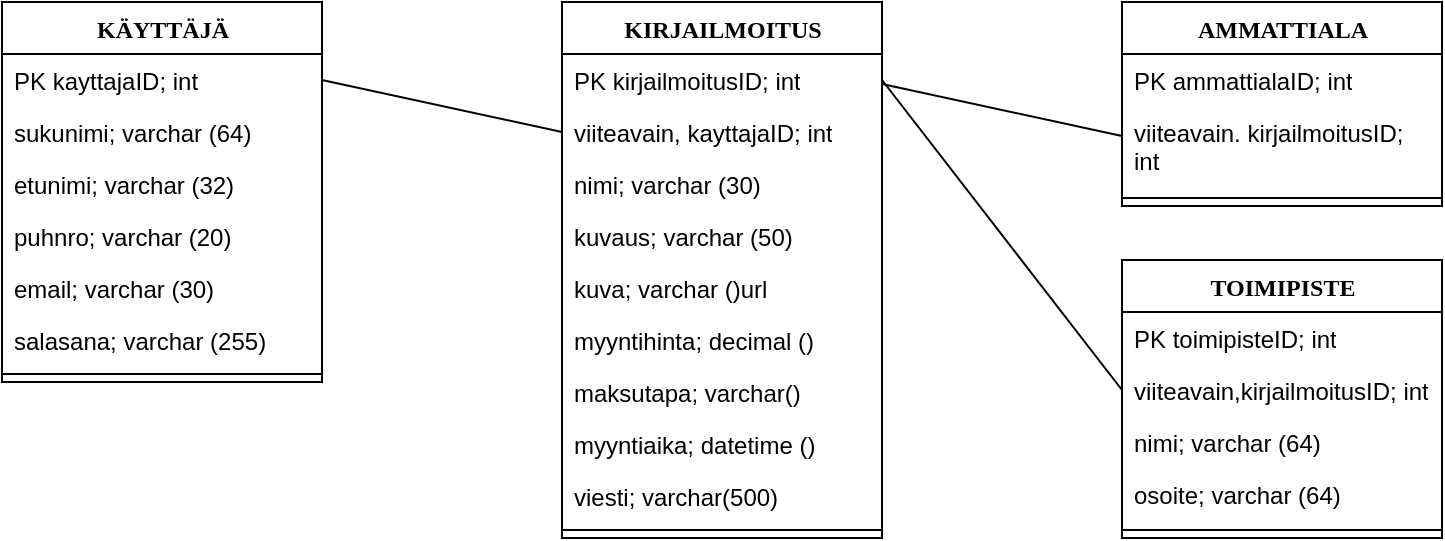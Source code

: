 <mxfile version="13.9.9" type="device"><diagram id="5ZrSNg2b8_fnkKhotmu5" name="Sivu-1"><mxGraphModel dx="1452" dy="585" grid="0" gridSize="10" guides="1" tooltips="1" connect="1" arrows="1" fold="1" page="1" pageScale="1" pageWidth="1169" pageHeight="827" math="0" shadow="0"><root><mxCell id="0"/><mxCell id="1" parent="0"/><mxCell id="l1SRWM8dynEXzY9cIv0_-2" value="KÄYTTÄJÄ" style="swimlane;html=1;fontStyle=1;align=center;verticalAlign=top;childLayout=stackLayout;horizontal=1;startSize=26;horizontalStack=0;resizeParent=1;resizeLast=0;collapsible=1;marginBottom=0;swimlaneFillColor=#ffffff;rounded=0;shadow=0;comic=0;labelBackgroundColor=none;strokeWidth=1;fillColor=none;fontFamily=Verdana;fontSize=12" parent="1" vertex="1"><mxGeometry x="40" y="80" width="160" height="190" as="geometry"/></mxCell><mxCell id="l1SRWM8dynEXzY9cIv0_-3" value="PK kayttajaID; int" style="text;html=1;strokeColor=none;fillColor=none;align=left;verticalAlign=top;spacingLeft=4;spacingRight=4;whiteSpace=wrap;overflow=hidden;rotatable=0;points=[[0,0.5],[1,0.5]];portConstraint=eastwest;" parent="l1SRWM8dynEXzY9cIv0_-2" vertex="1"><mxGeometry y="26" width="160" height="26" as="geometry"/></mxCell><mxCell id="l1SRWM8dynEXzY9cIv0_-4" value="sukunimi; varchar (64)" style="text;html=1;strokeColor=none;fillColor=none;align=left;verticalAlign=top;spacingLeft=4;spacingRight=4;whiteSpace=wrap;overflow=hidden;rotatable=0;points=[[0,0.5],[1,0.5]];portConstraint=eastwest;" parent="l1SRWM8dynEXzY9cIv0_-2" vertex="1"><mxGeometry y="52" width="160" height="26" as="geometry"/></mxCell><mxCell id="l1SRWM8dynEXzY9cIv0_-5" value="etunimi; varchar (32)" style="text;html=1;strokeColor=none;fillColor=none;align=left;verticalAlign=top;spacingLeft=4;spacingRight=4;whiteSpace=wrap;overflow=hidden;rotatable=0;points=[[0,0.5],[1,0.5]];portConstraint=eastwest;" parent="l1SRWM8dynEXzY9cIv0_-2" vertex="1"><mxGeometry y="78" width="160" height="26" as="geometry"/></mxCell><mxCell id="l1SRWM8dynEXzY9cIv0_-6" value="puhnro; varchar (20)" style="text;html=1;strokeColor=none;fillColor=none;align=left;verticalAlign=top;spacingLeft=4;spacingRight=4;whiteSpace=wrap;overflow=hidden;rotatable=0;points=[[0,0.5],[1,0.5]];portConstraint=eastwest;" parent="l1SRWM8dynEXzY9cIv0_-2" vertex="1"><mxGeometry y="104" width="160" height="26" as="geometry"/></mxCell><mxCell id="l1SRWM8dynEXzY9cIv0_-7" value="email; varchar (30)" style="text;html=1;strokeColor=none;fillColor=none;align=left;verticalAlign=top;spacingLeft=4;spacingRight=4;whiteSpace=wrap;overflow=hidden;rotatable=0;points=[[0,0.5],[1,0.5]];portConstraint=eastwest;" parent="l1SRWM8dynEXzY9cIv0_-2" vertex="1"><mxGeometry y="130" width="160" height="26" as="geometry"/></mxCell><mxCell id="l1SRWM8dynEXzY9cIv0_-8" value="salasana; varchar (255)" style="text;html=1;strokeColor=none;fillColor=none;align=left;verticalAlign=top;spacingLeft=4;spacingRight=4;whiteSpace=wrap;overflow=hidden;rotatable=0;points=[[0,0.5],[1,0.5]];portConstraint=eastwest;" parent="l1SRWM8dynEXzY9cIv0_-2" vertex="1"><mxGeometry y="156" width="160" height="26" as="geometry"/></mxCell><mxCell id="l1SRWM8dynEXzY9cIv0_-9" value="" style="line;html=1;strokeWidth=1;fillColor=none;align=left;verticalAlign=middle;spacingTop=-1;spacingLeft=3;spacingRight=3;rotatable=0;labelPosition=right;points=[];portConstraint=eastwest;" parent="l1SRWM8dynEXzY9cIv0_-2" vertex="1"><mxGeometry y="182" width="160" height="8" as="geometry"/></mxCell><mxCell id="l1SRWM8dynEXzY9cIv0_-10" value="KIRJAILMOITUS" style="swimlane;html=1;fontStyle=1;align=center;verticalAlign=top;childLayout=stackLayout;horizontal=1;startSize=26;horizontalStack=0;resizeParent=1;resizeLast=0;collapsible=1;marginBottom=0;swimlaneFillColor=#ffffff;rounded=0;shadow=0;comic=0;labelBackgroundColor=none;strokeWidth=1;fillColor=none;fontFamily=Verdana;fontSize=12" parent="1" vertex="1"><mxGeometry x="320" y="80" width="160" height="268" as="geometry"/></mxCell><mxCell id="l1SRWM8dynEXzY9cIv0_-11" value="PK kirjailmoitusID; int" style="text;html=1;strokeColor=none;fillColor=none;align=left;verticalAlign=top;spacingLeft=4;spacingRight=4;whiteSpace=wrap;overflow=hidden;rotatable=0;points=[[0,0.5],[1,0.5]];portConstraint=eastwest;" parent="l1SRWM8dynEXzY9cIv0_-10" vertex="1"><mxGeometry y="26" width="160" height="26" as="geometry"/></mxCell><mxCell id="l1SRWM8dynEXzY9cIv0_-12" value="viiteavain, kayttajaID; int" style="text;html=1;strokeColor=none;fillColor=none;align=left;verticalAlign=top;spacingLeft=4;spacingRight=4;whiteSpace=wrap;overflow=hidden;rotatable=0;points=[[0,0.5],[1,0.5]];portConstraint=eastwest;" parent="l1SRWM8dynEXzY9cIv0_-10" vertex="1"><mxGeometry y="52" width="160" height="26" as="geometry"/></mxCell><mxCell id="l1SRWM8dynEXzY9cIv0_-13" value="nimi; varchar (30)" style="text;html=1;strokeColor=none;fillColor=none;align=left;verticalAlign=top;spacingLeft=4;spacingRight=4;whiteSpace=wrap;overflow=hidden;rotatable=0;points=[[0,0.5],[1,0.5]];portConstraint=eastwest;" parent="l1SRWM8dynEXzY9cIv0_-10" vertex="1"><mxGeometry y="78" width="160" height="26" as="geometry"/></mxCell><mxCell id="l1SRWM8dynEXzY9cIv0_-14" value="kuvaus; varchar (50)" style="text;html=1;strokeColor=none;fillColor=none;align=left;verticalAlign=top;spacingLeft=4;spacingRight=4;whiteSpace=wrap;overflow=hidden;rotatable=0;points=[[0,0.5],[1,0.5]];portConstraint=eastwest;" parent="l1SRWM8dynEXzY9cIv0_-10" vertex="1"><mxGeometry y="104" width="160" height="26" as="geometry"/></mxCell><mxCell id="l1SRWM8dynEXzY9cIv0_-15" value="kuva; varchar ()url" style="text;html=1;strokeColor=none;fillColor=none;align=left;verticalAlign=top;spacingLeft=4;spacingRight=4;whiteSpace=wrap;overflow=hidden;rotatable=0;points=[[0,0.5],[1,0.5]];portConstraint=eastwest;" parent="l1SRWM8dynEXzY9cIv0_-10" vertex="1"><mxGeometry y="130" width="160" height="26" as="geometry"/></mxCell><mxCell id="L8QeGIYgoe3Eb-8jJN9z-1" value="myyntihinta; decimal ()" style="text;html=1;strokeColor=none;fillColor=none;align=left;verticalAlign=top;spacingLeft=4;spacingRight=4;whiteSpace=wrap;overflow=hidden;rotatable=0;points=[[0,0.5],[1,0.5]];portConstraint=eastwest;" parent="l1SRWM8dynEXzY9cIv0_-10" vertex="1"><mxGeometry y="156" width="160" height="26" as="geometry"/></mxCell><mxCell id="ZqAFYEobGVzFtTH6OmVE-1" value="maksutapa; varchar()" style="text;html=1;strokeColor=none;fillColor=none;align=left;verticalAlign=top;spacingLeft=4;spacingRight=4;whiteSpace=wrap;overflow=hidden;rotatable=0;points=[[0,0.5],[1,0.5]];portConstraint=eastwest;" vertex="1" parent="l1SRWM8dynEXzY9cIv0_-10"><mxGeometry y="182" width="160" height="26" as="geometry"/></mxCell><mxCell id="l1SRWM8dynEXzY9cIv0_-17" value="myyntiaika; datetime ()" style="text;html=1;strokeColor=none;fillColor=none;align=left;verticalAlign=top;spacingLeft=4;spacingRight=4;whiteSpace=wrap;overflow=hidden;rotatable=0;points=[[0,0.5],[1,0.5]];portConstraint=eastwest;" parent="l1SRWM8dynEXzY9cIv0_-10" vertex="1"><mxGeometry y="208" width="160" height="26" as="geometry"/></mxCell><mxCell id="ZqAFYEobGVzFtTH6OmVE-22" value="viesti; varchar(500)" style="text;html=1;strokeColor=none;fillColor=none;align=left;verticalAlign=top;spacingLeft=4;spacingRight=4;whiteSpace=wrap;overflow=hidden;rotatable=0;points=[[0,0.5],[1,0.5]];portConstraint=eastwest;" vertex="1" parent="l1SRWM8dynEXzY9cIv0_-10"><mxGeometry y="234" width="160" height="26" as="geometry"/></mxCell><mxCell id="l1SRWM8dynEXzY9cIv0_-19" value="" style="line;html=1;strokeWidth=1;fillColor=none;align=left;verticalAlign=middle;spacingTop=-1;spacingLeft=3;spacingRight=3;rotatable=0;labelPosition=right;points=[];portConstraint=eastwest;" parent="l1SRWM8dynEXzY9cIv0_-10" vertex="1"><mxGeometry y="260" width="160" height="8" as="geometry"/></mxCell><mxCell id="l1SRWM8dynEXzY9cIv0_-20" value="AMMATTIALA" style="swimlane;html=1;fontStyle=1;align=center;verticalAlign=top;childLayout=stackLayout;horizontal=1;startSize=26;horizontalStack=0;resizeParent=1;resizeLast=0;collapsible=1;marginBottom=0;swimlaneFillColor=#ffffff;rounded=0;shadow=0;comic=0;labelBackgroundColor=none;strokeWidth=1;fillColor=none;fontFamily=Verdana;fontSize=12" parent="1" vertex="1"><mxGeometry x="600" y="80" width="160" height="102" as="geometry"/></mxCell><mxCell id="l1SRWM8dynEXzY9cIv0_-21" value="PK ammattialaID; int" style="text;html=1;strokeColor=none;fillColor=none;align=left;verticalAlign=top;spacingLeft=4;spacingRight=4;whiteSpace=wrap;overflow=hidden;rotatable=0;points=[[0,0.5],[1,0.5]];portConstraint=eastwest;" parent="l1SRWM8dynEXzY9cIv0_-20" vertex="1"><mxGeometry y="26" width="160" height="26" as="geometry"/></mxCell><mxCell id="l1SRWM8dynEXzY9cIv0_-22" value="viiteavain. kirjailmoitusID; int" style="text;html=1;strokeColor=none;fillColor=none;align=left;verticalAlign=top;spacingLeft=4;spacingRight=4;whiteSpace=wrap;overflow=hidden;rotatable=0;points=[[0,0.5],[1,0.5]];portConstraint=eastwest;" parent="l1SRWM8dynEXzY9cIv0_-20" vertex="1"><mxGeometry y="52" width="160" height="42" as="geometry"/></mxCell><mxCell id="l1SRWM8dynEXzY9cIv0_-25" value="" style="line;html=1;strokeWidth=1;fillColor=none;align=left;verticalAlign=middle;spacingTop=-1;spacingLeft=3;spacingRight=3;rotatable=0;labelPosition=right;points=[];portConstraint=eastwest;" parent="l1SRWM8dynEXzY9cIv0_-20" vertex="1"><mxGeometry y="94" width="160" height="8" as="geometry"/></mxCell><mxCell id="Ue7X6dZ9rSFXPxlXtdAE-2" value="" style="endArrow=none;html=1;exitX=1;exitY=0.5;exitDx=0;exitDy=0;entryX=0;entryY=0.5;entryDx=0;entryDy=0;" parent="1" source="l1SRWM8dynEXzY9cIv0_-3" target="l1SRWM8dynEXzY9cIv0_-12" edge="1"><mxGeometry width="50" height="50" relative="1" as="geometry"><mxPoint x="336" y="282" as="sourcePoint"/><mxPoint x="386" y="232" as="targetPoint"/></mxGeometry></mxCell><mxCell id="ZqAFYEobGVzFtTH6OmVE-2" value="TOIMIPISTE" style="swimlane;html=1;fontStyle=1;align=center;verticalAlign=top;childLayout=stackLayout;horizontal=1;startSize=26;horizontalStack=0;resizeParent=1;resizeLast=0;collapsible=1;marginBottom=0;swimlaneFillColor=#ffffff;rounded=0;shadow=0;comic=0;labelBackgroundColor=none;strokeWidth=1;fillColor=none;fontFamily=Verdana;fontSize=12" vertex="1" parent="1"><mxGeometry x="600" y="209" width="160" height="139" as="geometry"/></mxCell><mxCell id="ZqAFYEobGVzFtTH6OmVE-3" value="PK toimipisteID; int" style="text;html=1;strokeColor=none;fillColor=none;align=left;verticalAlign=top;spacingLeft=4;spacingRight=4;whiteSpace=wrap;overflow=hidden;rotatable=0;points=[[0,0.5],[1,0.5]];portConstraint=eastwest;" vertex="1" parent="ZqAFYEobGVzFtTH6OmVE-2"><mxGeometry y="26" width="160" height="26" as="geometry"/></mxCell><mxCell id="ZqAFYEobGVzFtTH6OmVE-11" value="viiteavain,kirjailmoitusID; int" style="text;html=1;strokeColor=none;fillColor=none;align=left;verticalAlign=top;spacingLeft=4;spacingRight=4;whiteSpace=wrap;overflow=hidden;rotatable=0;points=[[0,0.5],[1,0.5]];portConstraint=eastwest;" vertex="1" parent="ZqAFYEobGVzFtTH6OmVE-2"><mxGeometry y="52" width="160" height="26" as="geometry"/></mxCell><mxCell id="ZqAFYEobGVzFtTH6OmVE-4" value="nimi; varchar (64)" style="text;html=1;strokeColor=none;fillColor=none;align=left;verticalAlign=top;spacingLeft=4;spacingRight=4;whiteSpace=wrap;overflow=hidden;rotatable=0;points=[[0,0.5],[1,0.5]];portConstraint=eastwest;" vertex="1" parent="ZqAFYEobGVzFtTH6OmVE-2"><mxGeometry y="78" width="160" height="26" as="geometry"/></mxCell><mxCell id="ZqAFYEobGVzFtTH6OmVE-5" value="osoite; varchar (64)" style="text;html=1;strokeColor=none;fillColor=none;align=left;verticalAlign=top;spacingLeft=4;spacingRight=4;whiteSpace=wrap;overflow=hidden;rotatable=0;points=[[0,0.5],[1,0.5]];portConstraint=eastwest;" vertex="1" parent="ZqAFYEobGVzFtTH6OmVE-2"><mxGeometry y="104" width="160" height="27" as="geometry"/></mxCell><mxCell id="ZqAFYEobGVzFtTH6OmVE-9" value="" style="line;html=1;strokeWidth=1;fillColor=none;align=left;verticalAlign=middle;spacingTop=-1;spacingLeft=3;spacingRight=3;rotatable=0;labelPosition=right;points=[];portConstraint=eastwest;" vertex="1" parent="ZqAFYEobGVzFtTH6OmVE-2"><mxGeometry y="131" width="160" height="8" as="geometry"/></mxCell><mxCell id="ZqAFYEobGVzFtTH6OmVE-23" value="" style="endArrow=none;html=1;exitX=1;exitY=0.5;exitDx=0;exitDy=0;entryX=0;entryY=0.5;entryDx=0;entryDy=0;" edge="1" parent="1"><mxGeometry width="50" height="50" relative="1" as="geometry"><mxPoint x="480" y="121" as="sourcePoint"/><mxPoint x="600" y="147" as="targetPoint"/></mxGeometry></mxCell><mxCell id="ZqAFYEobGVzFtTH6OmVE-24" value="" style="endArrow=none;html=1;exitX=1;exitY=0.5;exitDx=0;exitDy=0;entryX=0;entryY=0.5;entryDx=0;entryDy=0;" edge="1" parent="1" source="l1SRWM8dynEXzY9cIv0_-11" target="ZqAFYEobGVzFtTH6OmVE-11"><mxGeometry width="50" height="50" relative="1" as="geometry"><mxPoint x="485" y="246" as="sourcePoint"/><mxPoint x="605" y="272" as="targetPoint"/></mxGeometry></mxCell></root></mxGraphModel></diagram></mxfile>